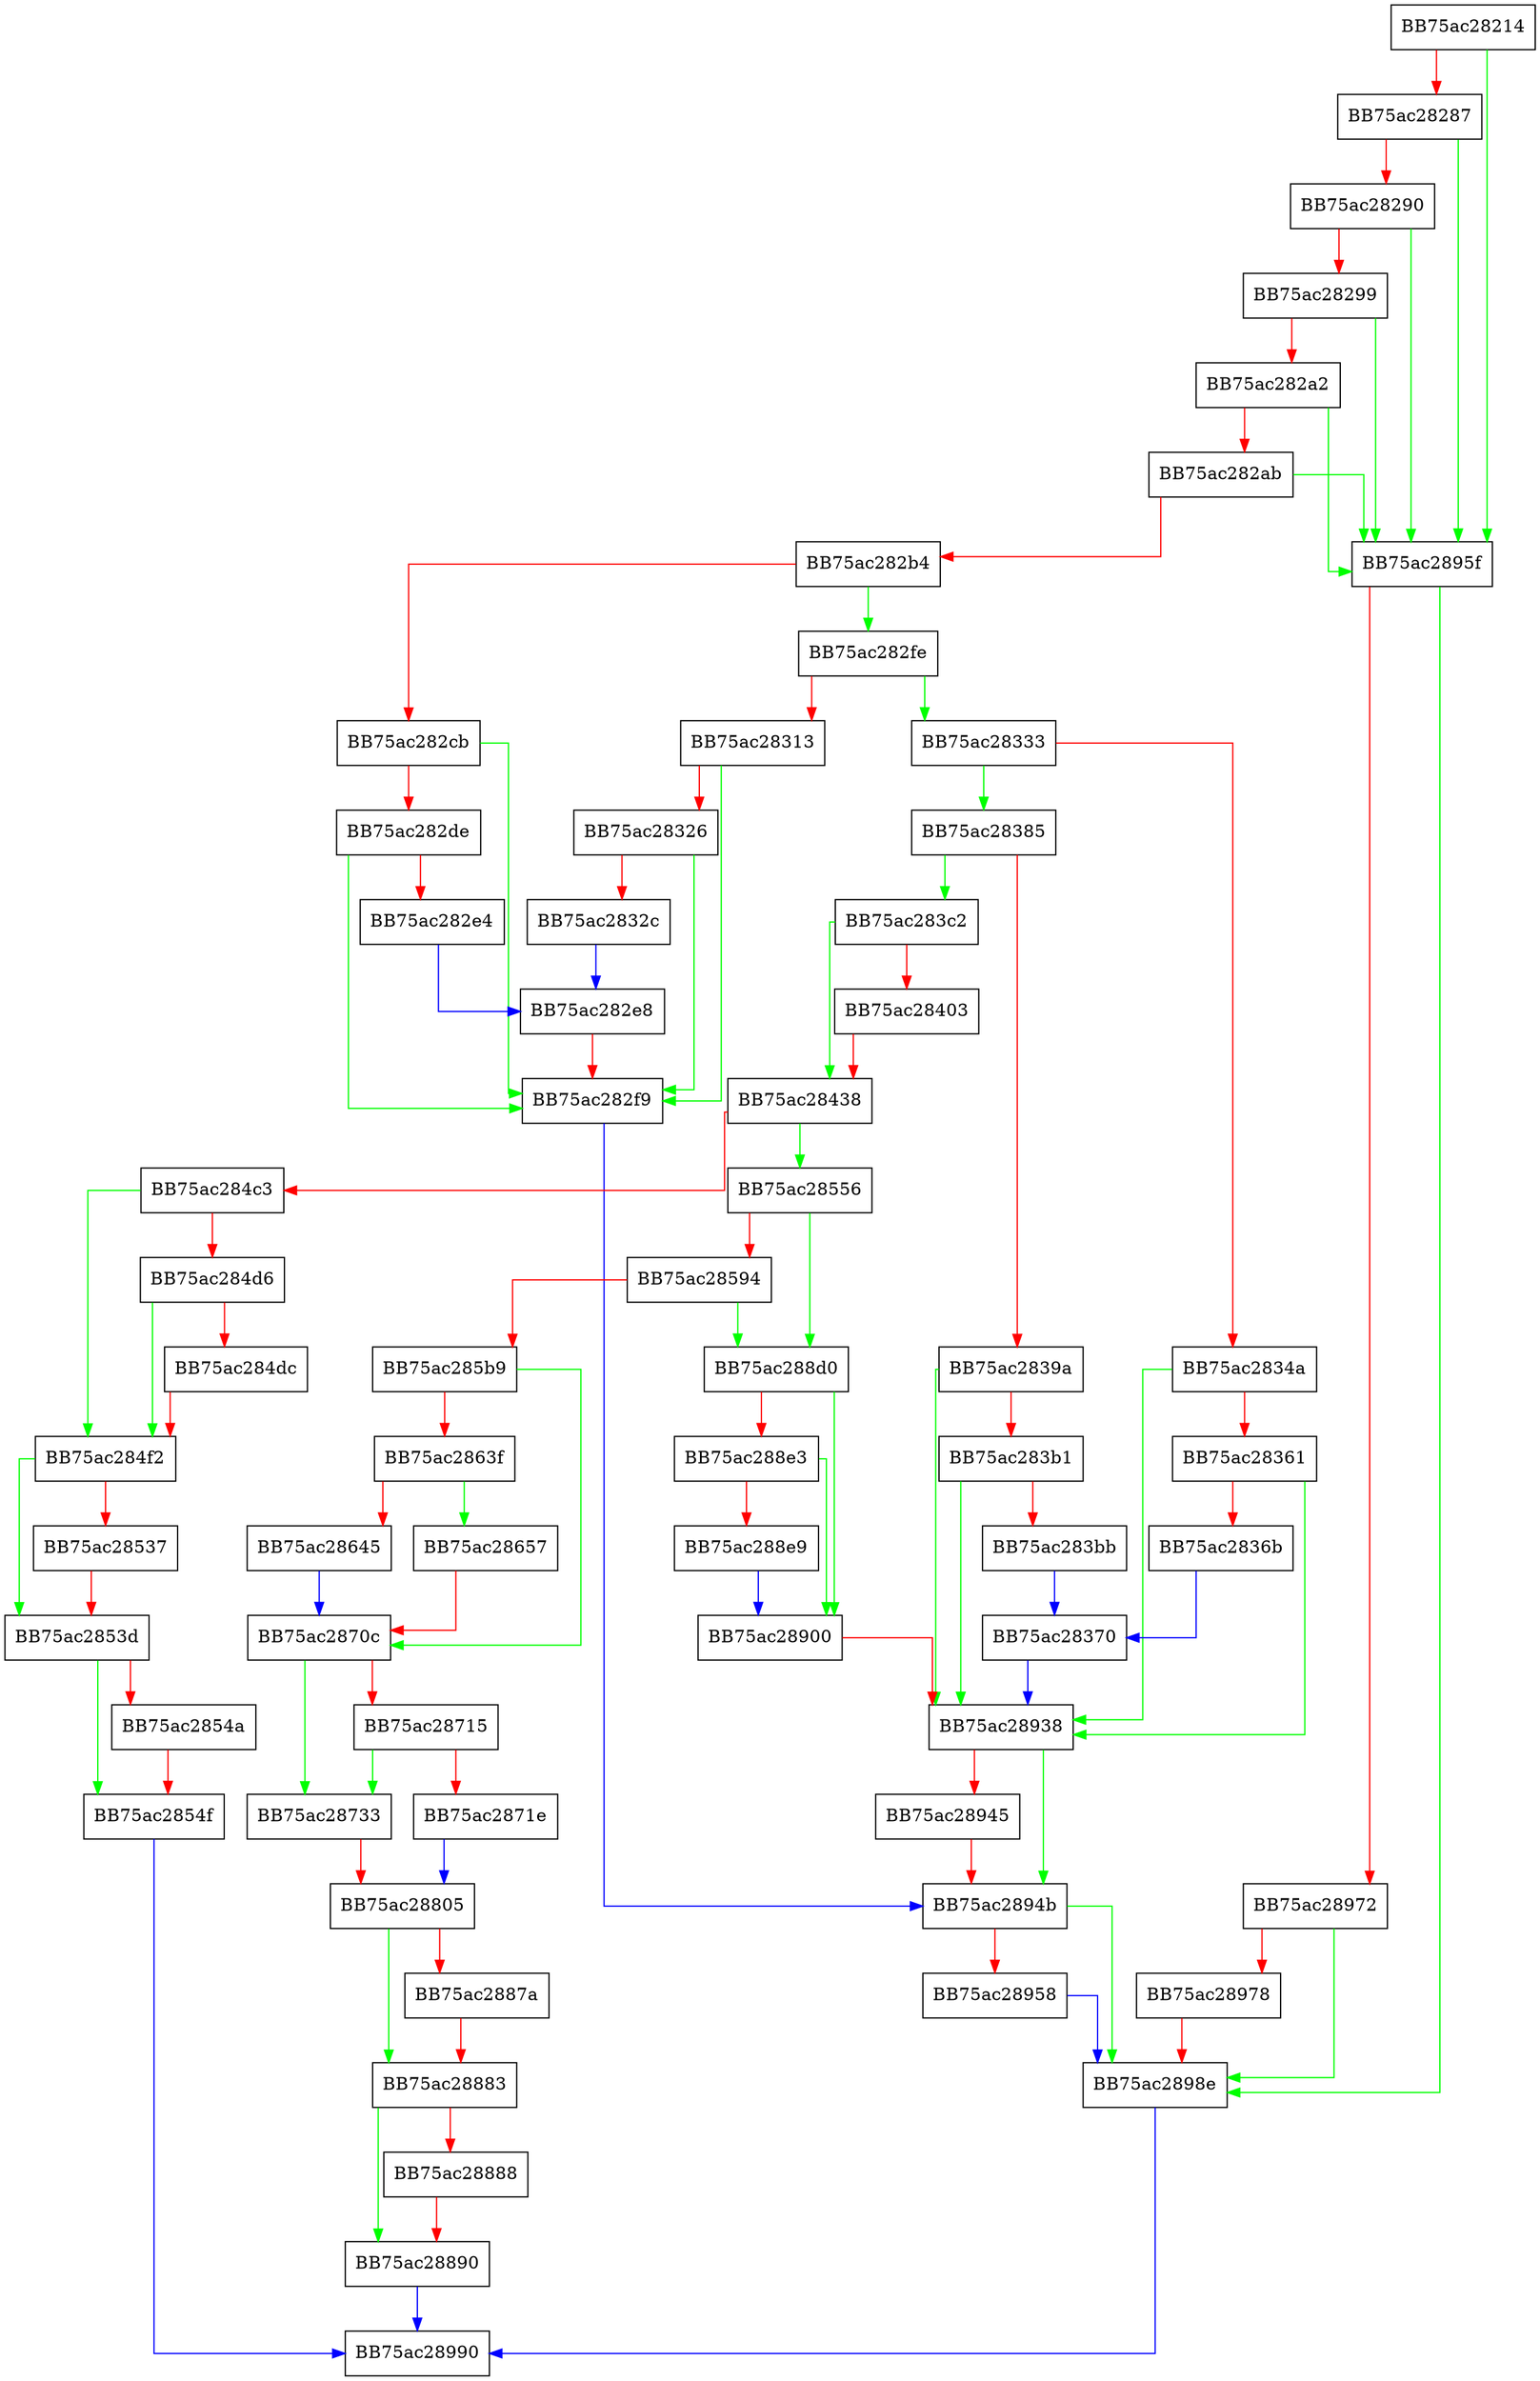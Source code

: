 digraph OutputDetailedCertificateInfoPLI {
  node [shape="box"];
  graph [splines=ortho];
  BB75ac28214 -> BB75ac2895f [color="green"];
  BB75ac28214 -> BB75ac28287 [color="red"];
  BB75ac28287 -> BB75ac2895f [color="green"];
  BB75ac28287 -> BB75ac28290 [color="red"];
  BB75ac28290 -> BB75ac2895f [color="green"];
  BB75ac28290 -> BB75ac28299 [color="red"];
  BB75ac28299 -> BB75ac2895f [color="green"];
  BB75ac28299 -> BB75ac282a2 [color="red"];
  BB75ac282a2 -> BB75ac2895f [color="green"];
  BB75ac282a2 -> BB75ac282ab [color="red"];
  BB75ac282ab -> BB75ac2895f [color="green"];
  BB75ac282ab -> BB75ac282b4 [color="red"];
  BB75ac282b4 -> BB75ac282fe [color="green"];
  BB75ac282b4 -> BB75ac282cb [color="red"];
  BB75ac282cb -> BB75ac282f9 [color="green"];
  BB75ac282cb -> BB75ac282de [color="red"];
  BB75ac282de -> BB75ac282f9 [color="green"];
  BB75ac282de -> BB75ac282e4 [color="red"];
  BB75ac282e4 -> BB75ac282e8 [color="blue"];
  BB75ac282e8 -> BB75ac282f9 [color="red"];
  BB75ac282f9 -> BB75ac2894b [color="blue"];
  BB75ac282fe -> BB75ac28333 [color="green"];
  BB75ac282fe -> BB75ac28313 [color="red"];
  BB75ac28313 -> BB75ac282f9 [color="green"];
  BB75ac28313 -> BB75ac28326 [color="red"];
  BB75ac28326 -> BB75ac282f9 [color="green"];
  BB75ac28326 -> BB75ac2832c [color="red"];
  BB75ac2832c -> BB75ac282e8 [color="blue"];
  BB75ac28333 -> BB75ac28385 [color="green"];
  BB75ac28333 -> BB75ac2834a [color="red"];
  BB75ac2834a -> BB75ac28938 [color="green"];
  BB75ac2834a -> BB75ac28361 [color="red"];
  BB75ac28361 -> BB75ac28938 [color="green"];
  BB75ac28361 -> BB75ac2836b [color="red"];
  BB75ac2836b -> BB75ac28370 [color="blue"];
  BB75ac28370 -> BB75ac28938 [color="blue"];
  BB75ac28385 -> BB75ac283c2 [color="green"];
  BB75ac28385 -> BB75ac2839a [color="red"];
  BB75ac2839a -> BB75ac28938 [color="green"];
  BB75ac2839a -> BB75ac283b1 [color="red"];
  BB75ac283b1 -> BB75ac28938 [color="green"];
  BB75ac283b1 -> BB75ac283bb [color="red"];
  BB75ac283bb -> BB75ac28370 [color="blue"];
  BB75ac283c2 -> BB75ac28438 [color="green"];
  BB75ac283c2 -> BB75ac28403 [color="red"];
  BB75ac28403 -> BB75ac28438 [color="red"];
  BB75ac28438 -> BB75ac28556 [color="green"];
  BB75ac28438 -> BB75ac284c3 [color="red"];
  BB75ac284c3 -> BB75ac284f2 [color="green"];
  BB75ac284c3 -> BB75ac284d6 [color="red"];
  BB75ac284d6 -> BB75ac284f2 [color="green"];
  BB75ac284d6 -> BB75ac284dc [color="red"];
  BB75ac284dc -> BB75ac284f2 [color="red"];
  BB75ac284f2 -> BB75ac2853d [color="green"];
  BB75ac284f2 -> BB75ac28537 [color="red"];
  BB75ac28537 -> BB75ac2853d [color="red"];
  BB75ac2853d -> BB75ac2854f [color="green"];
  BB75ac2853d -> BB75ac2854a [color="red"];
  BB75ac2854a -> BB75ac2854f [color="red"];
  BB75ac2854f -> BB75ac28990 [color="blue"];
  BB75ac28556 -> BB75ac288d0 [color="green"];
  BB75ac28556 -> BB75ac28594 [color="red"];
  BB75ac28594 -> BB75ac288d0 [color="green"];
  BB75ac28594 -> BB75ac285b9 [color="red"];
  BB75ac285b9 -> BB75ac2870c [color="green"];
  BB75ac285b9 -> BB75ac2863f [color="red"];
  BB75ac2863f -> BB75ac28657 [color="green"];
  BB75ac2863f -> BB75ac28645 [color="red"];
  BB75ac28645 -> BB75ac2870c [color="blue"];
  BB75ac28657 -> BB75ac2870c [color="red"];
  BB75ac2870c -> BB75ac28733 [color="green"];
  BB75ac2870c -> BB75ac28715 [color="red"];
  BB75ac28715 -> BB75ac28733 [color="green"];
  BB75ac28715 -> BB75ac2871e [color="red"];
  BB75ac2871e -> BB75ac28805 [color="blue"];
  BB75ac28733 -> BB75ac28805 [color="red"];
  BB75ac28805 -> BB75ac28883 [color="green"];
  BB75ac28805 -> BB75ac2887a [color="red"];
  BB75ac2887a -> BB75ac28883 [color="red"];
  BB75ac28883 -> BB75ac28890 [color="green"];
  BB75ac28883 -> BB75ac28888 [color="red"];
  BB75ac28888 -> BB75ac28890 [color="red"];
  BB75ac28890 -> BB75ac28990 [color="blue"];
  BB75ac288d0 -> BB75ac28900 [color="green"];
  BB75ac288d0 -> BB75ac288e3 [color="red"];
  BB75ac288e3 -> BB75ac28900 [color="green"];
  BB75ac288e3 -> BB75ac288e9 [color="red"];
  BB75ac288e9 -> BB75ac28900 [color="blue"];
  BB75ac28900 -> BB75ac28938 [color="red"];
  BB75ac28938 -> BB75ac2894b [color="green"];
  BB75ac28938 -> BB75ac28945 [color="red"];
  BB75ac28945 -> BB75ac2894b [color="red"];
  BB75ac2894b -> BB75ac2898e [color="green"];
  BB75ac2894b -> BB75ac28958 [color="red"];
  BB75ac28958 -> BB75ac2898e [color="blue"];
  BB75ac2895f -> BB75ac2898e [color="green"];
  BB75ac2895f -> BB75ac28972 [color="red"];
  BB75ac28972 -> BB75ac2898e [color="green"];
  BB75ac28972 -> BB75ac28978 [color="red"];
  BB75ac28978 -> BB75ac2898e [color="red"];
  BB75ac2898e -> BB75ac28990 [color="blue"];
}